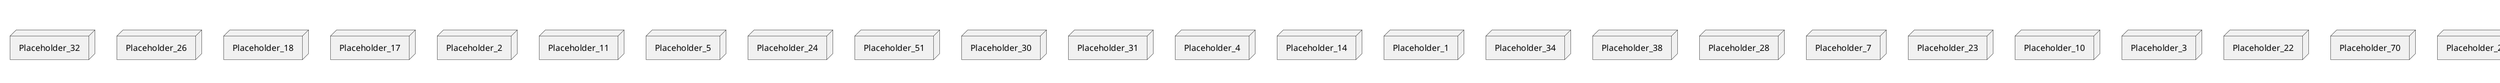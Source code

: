 @startuml
skinparam fixCircleLabelOverlapping true
node Placeholder_19 {
[aName] [[kbastani-spring-cloud-event-sourcing-example.system#_lZw-g78UEe6-e-j3xpF_rg]]
}
node Placeholder_32 {
[aName] [[kbastani-spring-cloud-event-sourcing-example.system#_lZw-g78UEe6-e-j3xpF_rg]]
}
node Placeholder_26 {
[aName] [[kbastani-spring-cloud-event-sourcing-example.system#_lZw-g78UEe6-e-j3xpF_rg]]
}
node Placeholder_18 {
[aName] [[kbastani-spring-cloud-event-sourcing-example.system#_lZw-g78UEe6-e-j3xpF_rg]]
}
node Placeholder_17 {
[aName] [[kbastani-spring-cloud-event-sourcing-example.system#_lZw-g78UEe6-e-j3xpF_rg]]
}
node Placeholder_2 {
[aName] [[kbastani-spring-cloud-event-sourcing-example.system#_lZw-g78UEe6-e-j3xpF_rg]]
}
node Placeholder_11 {
[aName] [[kbastani-spring-cloud-event-sourcing-example.system#_lZw-g78UEe6-e-j3xpF_rg]]
}
node Placeholder_5 {
[aName] [[kbastani-spring-cloud-event-sourcing-example.system#_lZw-g78UEe6-e-j3xpF_rg]]
}
node Placeholder_24 {
[aName] [[kbastani-spring-cloud-event-sourcing-example.system#_lZw-g78UEe6-e-j3xpF_rg]]
}
node Placeholder_51 {
[aName] [[kbastani-spring-cloud-event-sourcing-example.system#_lZw-g78UEe6-e-j3xpF_rg]]
}
node Placeholder_30 {
[aName] [[kbastani-spring-cloud-event-sourcing-example.system#_lZw-g78UEe6-e-j3xpF_rg]]
}
node Placeholder_31 {
[aName] [[kbastani-spring-cloud-event-sourcing-example.system#_lZw-g78UEe6-e-j3xpF_rg]]
}
node Placeholder_4 {
[aName] [[kbastani-spring-cloud-event-sourcing-example.system#_lZw-g78UEe6-e-j3xpF_rg]]
}
node Placeholder_14 {
[aName] [[kbastani-spring-cloud-event-sourcing-example.system#_lZw-g78UEe6-e-j3xpF_rg]]
}
node Placeholder_1 {
[aName] [[kbastani-spring-cloud-event-sourcing-example.system#_lZw-g78UEe6-e-j3xpF_rg]]
}
node Placeholder_34 {
[aName] [[kbastani-spring-cloud-event-sourcing-example.system#_lZw-g78UEe6-e-j3xpF_rg]]
}
node Placeholder_38 {
[aName] [[kbastani-spring-cloud-event-sourcing-example.system#_lZw-g78UEe6-e-j3xpF_rg]]
}
node Placeholder_28 {
[aName] [[kbastani-spring-cloud-event-sourcing-example.system#_lZw-g78UEe6-e-j3xpF_rg]]
}
node Placeholder_7 {
[aName] [[kbastani-spring-cloud-event-sourcing-example.system#_lZw-g78UEe6-e-j3xpF_rg]]
}
node Placeholder_23 {
[aName] [[kbastani-spring-cloud-event-sourcing-example.system#_lZw-g78UEe6-e-j3xpF_rg]]
}
node Placeholder_10 {
[aName] [[kbastani-spring-cloud-event-sourcing-example.system#_lZw-g78UEe6-e-j3xpF_rg]]
}
node Placeholder_3 {
[aName] [[kbastani-spring-cloud-event-sourcing-example.system#_lZw-g78UEe6-e-j3xpF_rg]]
}
node Placeholder_22 {
[aName] [[kbastani-spring-cloud-event-sourcing-example.system#_lZw-g78UEe6-e-j3xpF_rg]]
}
node Placeholder_70 {
[aName] [[kbastani-spring-cloud-event-sourcing-example.system#_lZw-g78UEe6-e-j3xpF_rg]]
}
node Placeholder_21 {
[aName] [[kbastani-spring-cloud-event-sourcing-example.system#_lZw-g78UEe6-e-j3xpF_rg]]
}
node Placeholder_6 {
[aName] [[kbastani-spring-cloud-event-sourcing-example.system#_lZw-g78UEe6-e-j3xpF_rg]]
}
node Placeholder_77 {
[aName] [[kbastani-spring-cloud-event-sourcing-example.system#_lZw-g78UEe6-e-j3xpF_rg]]
}
node Placeholder_0 {
[aName] [[kbastani-spring-cloud-event-sourcing-example.system#_lZw-g78UEe6-e-j3xpF_rg]]
}
node Placeholder_45 {
[aName] [[kbastani-spring-cloud-event-sourcing-example.system#_lZw-g78UEe6-e-j3xpF_rg]]
}
node Placeholder_39 {
[aName] [[kbastani-spring-cloud-event-sourcing-example.system#_lZw-g78UEe6-e-j3xpF_rg]]
}
node Placeholder_42 {
[aName] [[kbastani-spring-cloud-event-sourcing-example.system#_lZw-g78UEe6-e-j3xpF_rg]]
}
node Placeholder_62 {
[aName] [[kbastani-spring-cloud-event-sourcing-example.system#_lZw-g78UEe6-e-j3xpF_rg]]
}
node Placeholder_72 {
[aName] [[kbastani-spring-cloud-event-sourcing-example.system#_lZw-g78UEe6-e-j3xpF_rg]]
}
node Placeholder_37 {
[aName] [[kbastani-spring-cloud-event-sourcing-example.system#_lZw-g78UEe6-e-j3xpF_rg]]
}
node Placeholder_43 {
[aName] [[kbastani-spring-cloud-event-sourcing-example.system#_lZw-g78UEe6-e-j3xpF_rg]]
}
node Placeholder_16 {
[aName] [[kbastani-spring-cloud-event-sourcing-example.system#_lZw-g78UEe6-e-j3xpF_rg]]
}
node Placeholder_41 {
[aName] [[kbastani-spring-cloud-event-sourcing-example.system#_lZw-g78UEe6-e-j3xpF_rg]]
}
node Placeholder_8 {
[aName] [[kbastani-spring-cloud-event-sourcing-example.system#_lZw-g78UEe6-e-j3xpF_rg]]
}
node Placeholder_33 {
[aName] [[kbastani-spring-cloud-event-sourcing-example.system#_lZw-g78UEe6-e-j3xpF_rg]]
}
node Placeholder_40 {
[aName] [[kbastani-spring-cloud-event-sourcing-example.system#_lZw-g78UEe6-e-j3xpF_rg]]
}
node Placeholder_9 {
[aName] [[kbastani-spring-cloud-event-sourcing-example.system#_lZw-g78UEe6-e-j3xpF_rg]]
}
node Placeholder_49 {
[aName] [[kbastani-spring-cloud-event-sourcing-example.system#_lZw-g78UEe6-e-j3xpF_rg]]
}
node Placeholder_12 {
[aName] [[kbastani-spring-cloud-event-sourcing-example.system#_lZw-g78UEe6-e-j3xpF_rg]]
}
[aName] -(0- [aName] : demo_UserRepository_Provider
[aName] -(0- [aName] : demo_UserService_Provider
[aName] -(0- [aName] : demo_account_AccountRepository_Provider
[aName] -(0- [aName] : demo_api_v1_AccountServiceV1_Provider
[aName] -(0- [aName] : demo_api_v1_CatalogServiceV1_Provider
[aName] -(0- [aName] : demo_api_v1_OAuth2RestTemplate_Provider
[aName] -(0- [aName] : demo_api_v1_OAuth2RestTemplate_Provider
[aName] -(0- [aName] : demo_api_v1_OAuth2RestTemplate_Provider
[aName] -(0- [aName] : demo_api_v1_OrderServiceV1_Provider
[aName] -(0- [aName] : demo_api_v1_RestTemplate_Provider
[aName] -(0- [aName] : demo_api_v1_RestTemplate_Provider
[aName] -(0- [aName] : demo_api_v1_ShoppingCartServiceV1_Provider
[aName] -(0- [aName] : demo_api_v1_UserServiceV1_Provider
[aName] -(0- [aName] : demo_cart_CartEventRepository_Provider
[aName] -(0- [aName] : demo_catalog_CatalogInfoRepository_Provider
[aName] -(0- [aName] : demo_inventory_InventoryRepository_Provider
[aName] -(0- [aName] : demo_invoice_InvoiceRepository_Provider
[aName] -(0- [aName] : demo_login_AuthenticationManager_Provider
[aName] -(0- [aName] : demo_login_ClientDetailsService_Provider
[aName] -(0- [aName] : demo_login_HttpSessionSecurityContextRepository_Provider
[aName] -(0- [aName] : demo_order_OrderEventRepository_Provider
[aName] -(0- [aName] : demo_order_OrderRepository_Provider
[aName] -(0- [aName] : demo_order_OrderRepository_Provider
[aName] -(0- [aName] : demo_product_ProductRepository_Provider
[aName] -(0- [aName] : demo_user_UserRepository_Provider
[aName] -(0- [aName] : demo_v1_InventoryServiceV1_Provider
[aName] -(0- [aName] : demo_v1_Session_Provider
[aName] -(0- [aName] : user_service_Provider
[aName] -(0- [aName] : user_service_Provider

@enduml
